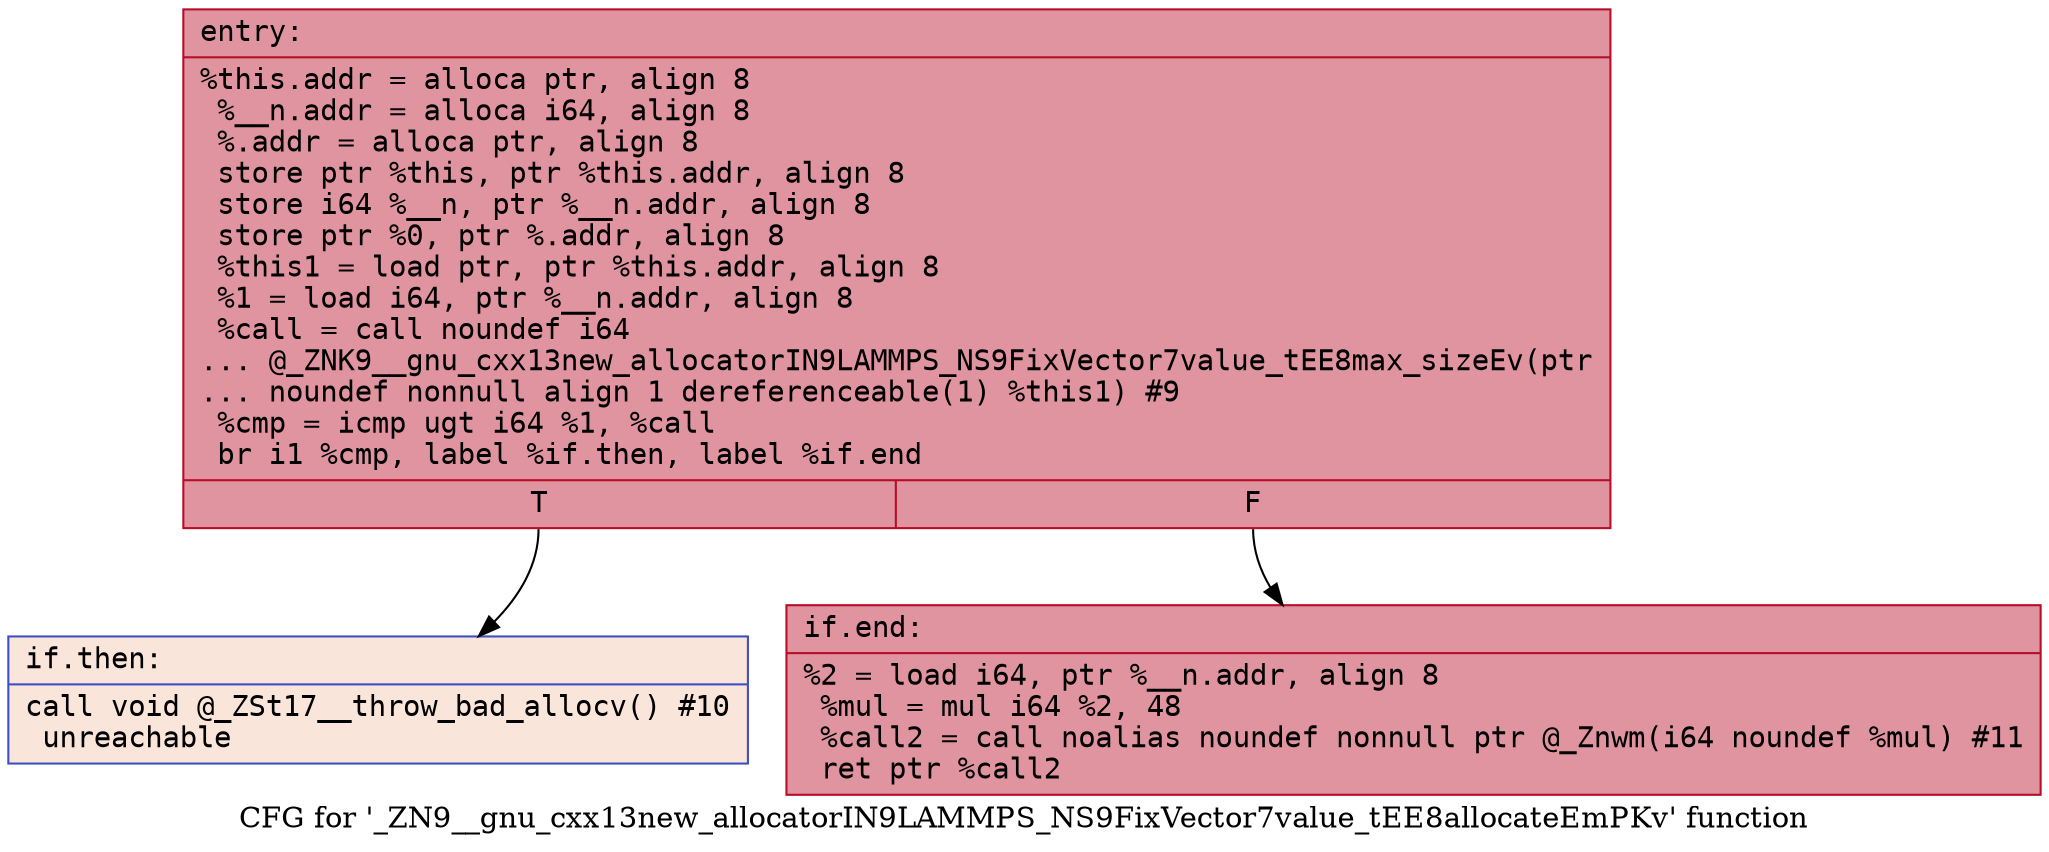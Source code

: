 digraph "CFG for '_ZN9__gnu_cxx13new_allocatorIN9LAMMPS_NS9FixVector7value_tEE8allocateEmPKv' function" {
	label="CFG for '_ZN9__gnu_cxx13new_allocatorIN9LAMMPS_NS9FixVector7value_tEE8allocateEmPKv' function";

	Node0x563495799bb0 [shape=record,color="#b70d28ff", style=filled, fillcolor="#b70d2870" fontname="Courier",label="{entry:\l|  %this.addr = alloca ptr, align 8\l  %__n.addr = alloca i64, align 8\l  %.addr = alloca ptr, align 8\l  store ptr %this, ptr %this.addr, align 8\l  store i64 %__n, ptr %__n.addr, align 8\l  store ptr %0, ptr %.addr, align 8\l  %this1 = load ptr, ptr %this.addr, align 8\l  %1 = load i64, ptr %__n.addr, align 8\l  %call = call noundef i64\l... @_ZNK9__gnu_cxx13new_allocatorIN9LAMMPS_NS9FixVector7value_tEE8max_sizeEv(ptr\l... noundef nonnull align 1 dereferenceable(1) %this1) #9\l  %cmp = icmp ugt i64 %1, %call\l  br i1 %cmp, label %if.then, label %if.end\l|{<s0>T|<s1>F}}"];
	Node0x563495799bb0:s0 -> Node0x56349579a230[tooltip="entry -> if.then\nProbability 0.00%" ];
	Node0x563495799bb0:s1 -> Node0x56349579a2a0[tooltip="entry -> if.end\nProbability 100.00%" ];
	Node0x56349579a230 [shape=record,color="#3d50c3ff", style=filled, fillcolor="#f4c5ad70" fontname="Courier",label="{if.then:\l|  call void @_ZSt17__throw_bad_allocv() #10\l  unreachable\l}"];
	Node0x56349579a2a0 [shape=record,color="#b70d28ff", style=filled, fillcolor="#b70d2870" fontname="Courier",label="{if.end:\l|  %2 = load i64, ptr %__n.addr, align 8\l  %mul = mul i64 %2, 48\l  %call2 = call noalias noundef nonnull ptr @_Znwm(i64 noundef %mul) #11\l  ret ptr %call2\l}"];
}
